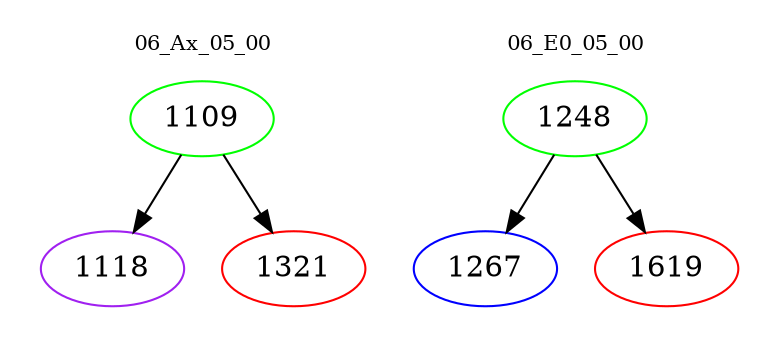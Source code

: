 digraph{
subgraph cluster_0 {
color = white
label = "06_Ax_05_00";
fontsize=10;
T0_1109 [label="1109", color="green"]
T0_1109 -> T0_1118 [color="black"]
T0_1118 [label="1118", color="purple"]
T0_1109 -> T0_1321 [color="black"]
T0_1321 [label="1321", color="red"]
}
subgraph cluster_1 {
color = white
label = "06_E0_05_00";
fontsize=10;
T1_1248 [label="1248", color="green"]
T1_1248 -> T1_1267 [color="black"]
T1_1267 [label="1267", color="blue"]
T1_1248 -> T1_1619 [color="black"]
T1_1619 [label="1619", color="red"]
}
}
